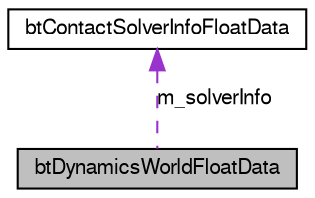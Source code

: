 digraph G
{
  bgcolor="transparent";
  edge [fontname="FreeSans",fontsize=10,labelfontname="FreeSans",labelfontsize=10];
  node [fontname="FreeSans",fontsize=10,shape=record];
  Node1 [label="btDynamicsWorldFloatData",height=0.2,width=0.4,color="black", fillcolor="grey75", style="filled" fontcolor="black"];
  Node2 -> Node1 [dir=back,color="darkorchid3",fontsize=10,style="dashed",label="m_solverInfo"];
  Node2 [label="btContactSolverInfoFloatData",height=0.2,width=0.4,color="black",URL="$structbt_contact_solver_info_float_data.html",tooltip="do not change those serialization structures, it requires an updated sBulletDNAstr/sBulletDNAstr64..."];
}
